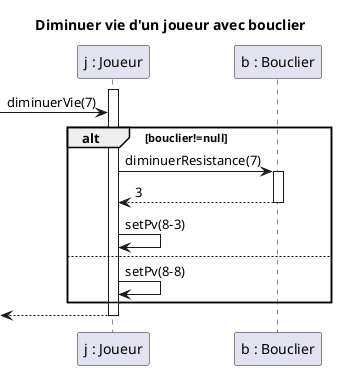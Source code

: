 @startuml
title "Diminuer vie d'un joueur avec bouclier"

participant "j : Joueur" as j
participant "b : Bouclier" as b


activate j
-> j  : diminuerVie(7)
alt bouclier!=null
j  -> b   : diminuerResistance(7)
activate b
b --> j : 3
deactivate b
j  -> j : setPv(8-3)
else
j-> j : setPv(8-8)
end
<-- j
deactivate j
@enduml